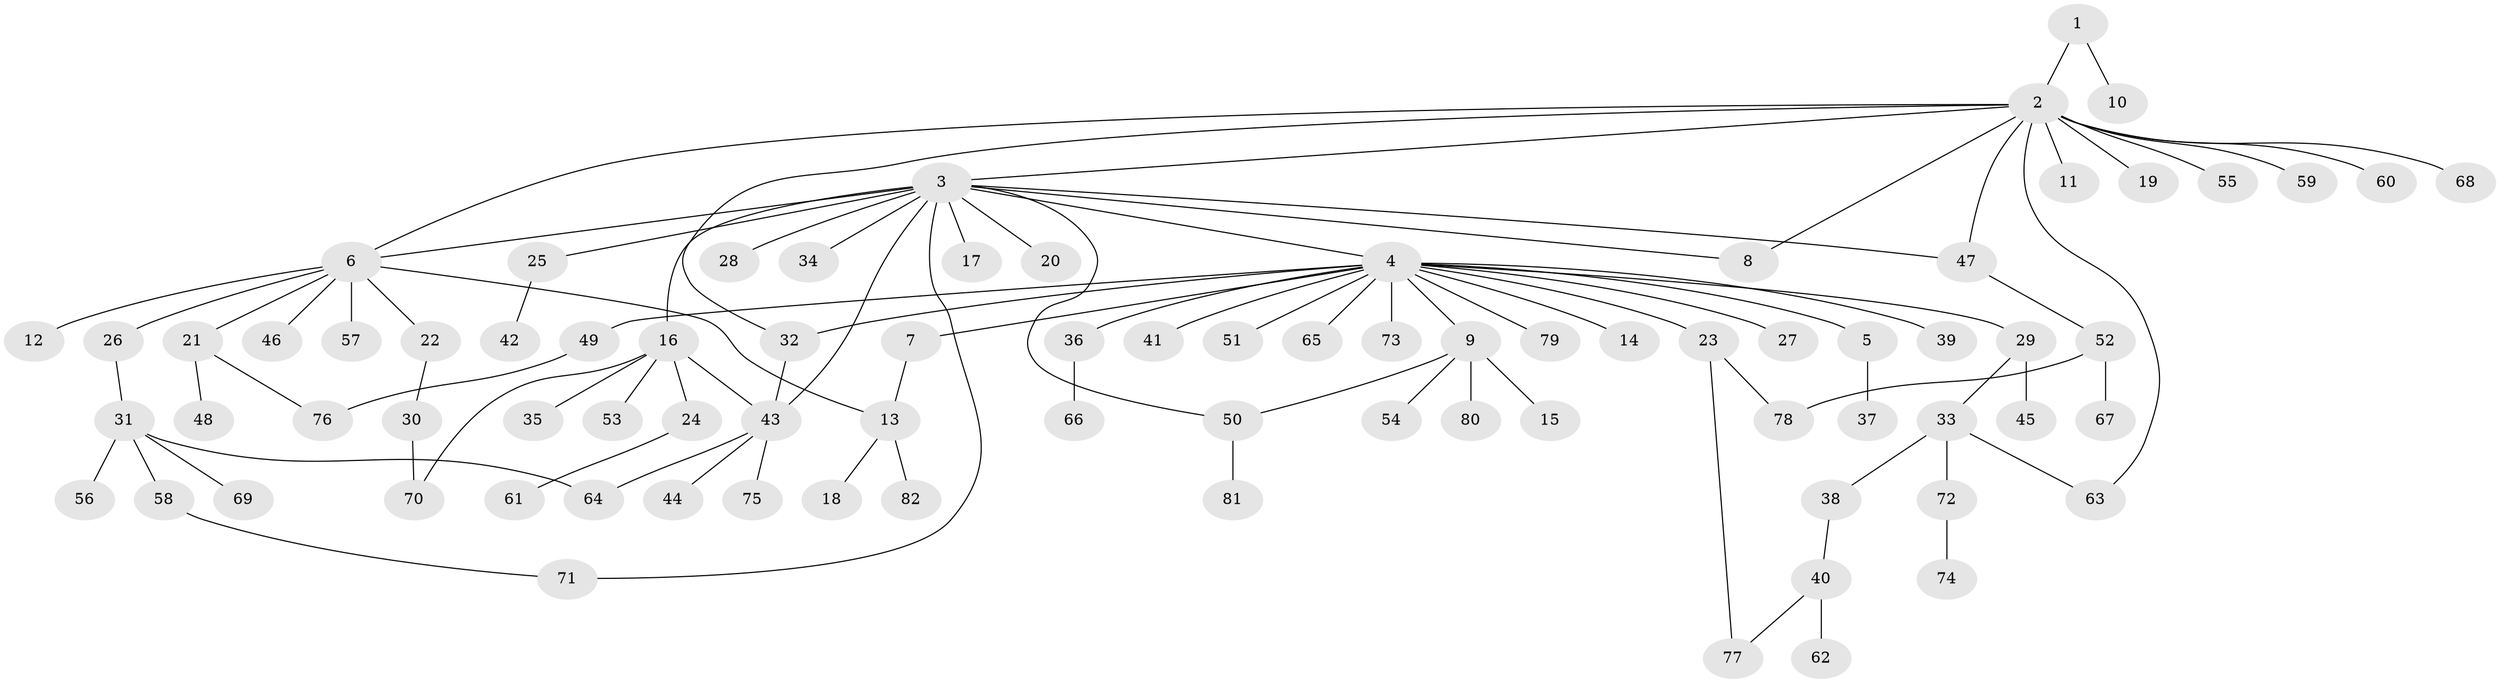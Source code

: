 // coarse degree distribution, {2: 0.2033898305084746, 13: 0.01694915254237288, 3: 0.1016949152542373, 12: 0.01694915254237288, 1: 0.5423728813559322, 16: 0.01694915254237288, 5: 0.05084745762711865, 8: 0.01694915254237288, 4: 0.03389830508474576}
// Generated by graph-tools (version 1.1) at 2025/36/03/04/25 23:36:44]
// undirected, 82 vertices, 96 edges
graph export_dot {
  node [color=gray90,style=filled];
  1;
  2;
  3;
  4;
  5;
  6;
  7;
  8;
  9;
  10;
  11;
  12;
  13;
  14;
  15;
  16;
  17;
  18;
  19;
  20;
  21;
  22;
  23;
  24;
  25;
  26;
  27;
  28;
  29;
  30;
  31;
  32;
  33;
  34;
  35;
  36;
  37;
  38;
  39;
  40;
  41;
  42;
  43;
  44;
  45;
  46;
  47;
  48;
  49;
  50;
  51;
  52;
  53;
  54;
  55;
  56;
  57;
  58;
  59;
  60;
  61;
  62;
  63;
  64;
  65;
  66;
  67;
  68;
  69;
  70;
  71;
  72;
  73;
  74;
  75;
  76;
  77;
  78;
  79;
  80;
  81;
  82;
  1 -- 2;
  1 -- 10;
  2 -- 3;
  2 -- 6;
  2 -- 8;
  2 -- 11;
  2 -- 19;
  2 -- 32;
  2 -- 47;
  2 -- 55;
  2 -- 59;
  2 -- 60;
  2 -- 63;
  2 -- 68;
  3 -- 4;
  3 -- 6;
  3 -- 8;
  3 -- 16;
  3 -- 17;
  3 -- 20;
  3 -- 25;
  3 -- 28;
  3 -- 34;
  3 -- 43;
  3 -- 47;
  3 -- 50;
  3 -- 71;
  4 -- 5;
  4 -- 7;
  4 -- 9;
  4 -- 14;
  4 -- 23;
  4 -- 27;
  4 -- 29;
  4 -- 32;
  4 -- 36;
  4 -- 39;
  4 -- 41;
  4 -- 49;
  4 -- 51;
  4 -- 65;
  4 -- 73;
  4 -- 79;
  5 -- 37;
  6 -- 12;
  6 -- 13;
  6 -- 21;
  6 -- 22;
  6 -- 26;
  6 -- 46;
  6 -- 57;
  7 -- 13;
  9 -- 15;
  9 -- 50;
  9 -- 54;
  9 -- 80;
  13 -- 18;
  13 -- 82;
  16 -- 24;
  16 -- 35;
  16 -- 43;
  16 -- 53;
  16 -- 70;
  21 -- 48;
  21 -- 76;
  22 -- 30;
  23 -- 77;
  23 -- 78;
  24 -- 61;
  25 -- 42;
  26 -- 31;
  29 -- 33;
  29 -- 45;
  30 -- 70;
  31 -- 56;
  31 -- 58;
  31 -- 64;
  31 -- 69;
  32 -- 43;
  33 -- 38;
  33 -- 63;
  33 -- 72;
  36 -- 66;
  38 -- 40;
  40 -- 62;
  40 -- 77;
  43 -- 44;
  43 -- 64;
  43 -- 75;
  47 -- 52;
  49 -- 76;
  50 -- 81;
  52 -- 67;
  52 -- 78;
  58 -- 71;
  72 -- 74;
}
